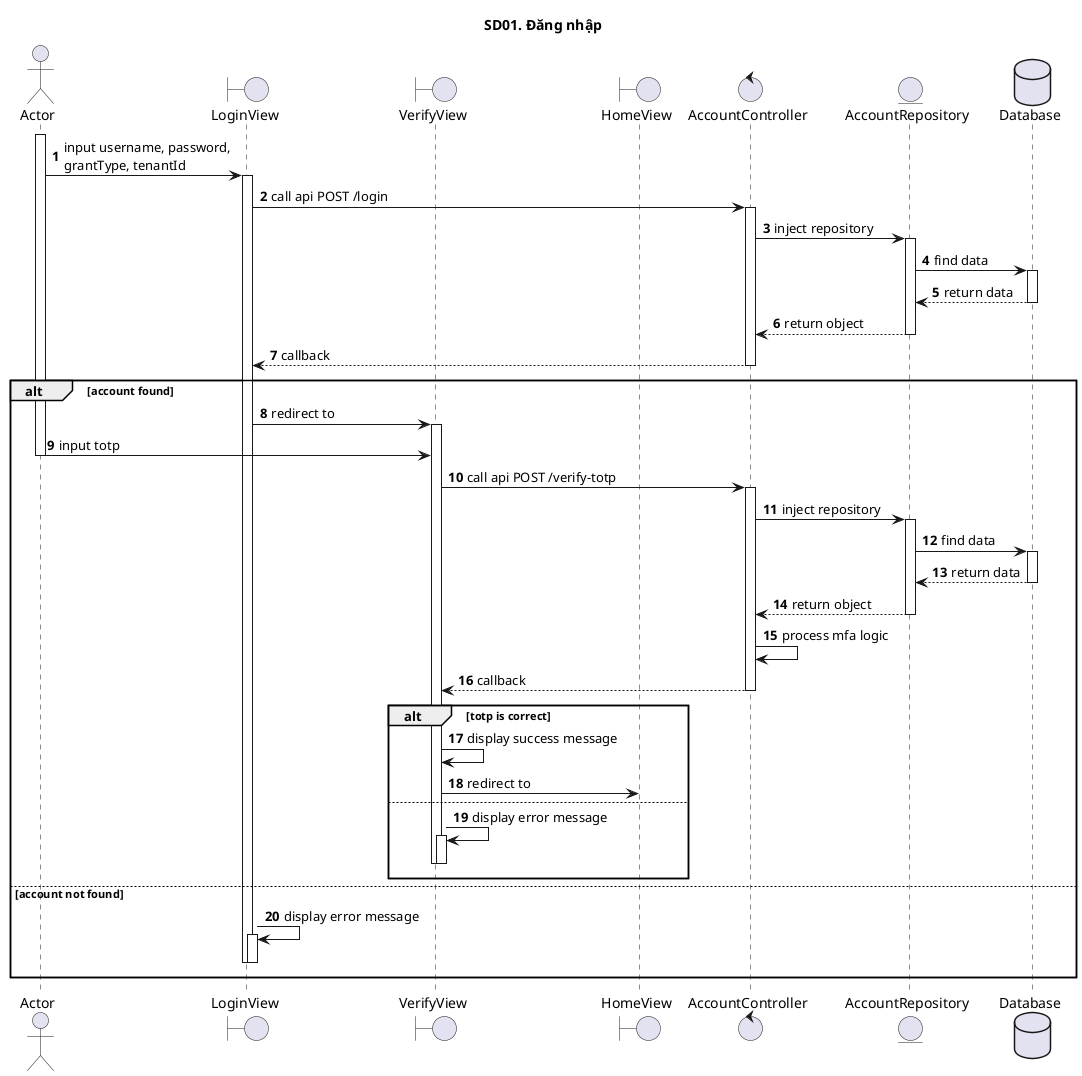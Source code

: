 @startuml SQ
autonumber
title SD01. Đăng nhập
actor "Actor" as actor
boundary "LoginView" as loginView
boundary "VerifyView" as verifyView
boundary "HomeView" as homeView
control "AccountController" as controller
entity "AccountRepository" as model
database "Database" as database
activate actor
actor -> loginView: input username, password,\ngrantType, tenantId
activate loginView
loginView -> controller: call api POST /login
activate controller
controller -> model: inject repository
activate model
model -> database: find data
activate database
database --> model: return data
deactivate database
model --> controller: return object
deactivate model
controller --> loginView: callback
deactivate controller
alt account found
loginView -> verifyView: redirect to
activate verifyView
actor -> verifyView: input totp
deactivate actor
verifyView -> controller: call api POST /verify-totp
activate controller
controller -> model: inject repository
activate model
model -> database: find data
activate database
database --> model: return data
deactivate database
model --> controller: return object
deactivate model
controller -> controller: process mfa logic
controller --> verifyView: callback
deactivate controller
alt totp is correct
verifyView -> verifyView: display success message
verifyView -> homeView: redirect to
else
verifyView -> verifyView: display error message
activate verifyView
deactivate verifyView
deactivate verifyView
end
else account not found
loginView -> loginView: display error message
activate loginView
deactivate loginView
deactivate loginView
end
@enduml